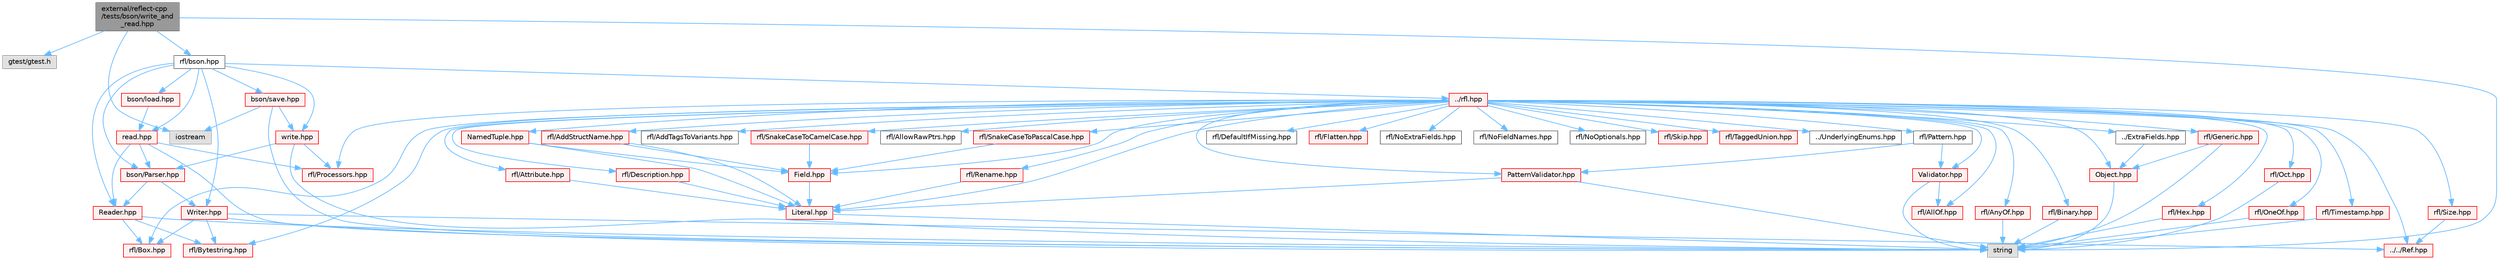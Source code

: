 digraph "external/reflect-cpp/tests/bson/write_and_read.hpp"
{
 // LATEX_PDF_SIZE
  bgcolor="transparent";
  edge [fontname=Helvetica,fontsize=10,labelfontname=Helvetica,labelfontsize=10];
  node [fontname=Helvetica,fontsize=10,shape=box,height=0.2,width=0.4];
  Node1 [id="Node000001",label="external/reflect-cpp\l/tests/bson/write_and\l_read.hpp",height=0.2,width=0.4,color="gray40", fillcolor="grey60", style="filled", fontcolor="black",tooltip=" "];
  Node1 -> Node2 [id="edge1_Node000001_Node000002",color="steelblue1",style="solid",tooltip=" "];
  Node2 [id="Node000002",label="gtest/gtest.h",height=0.2,width=0.4,color="grey60", fillcolor="#E0E0E0", style="filled",tooltip=" "];
  Node1 -> Node3 [id="edge2_Node000001_Node000003",color="steelblue1",style="solid",tooltip=" "];
  Node3 [id="Node000003",label="iostream",height=0.2,width=0.4,color="grey60", fillcolor="#E0E0E0", style="filled",tooltip=" "];
  Node1 -> Node4 [id="edge3_Node000001_Node000004",color="steelblue1",style="solid",tooltip=" "];
  Node4 [id="Node000004",label="rfl/bson.hpp",height=0.2,width=0.4,color="grey40", fillcolor="white", style="filled",URL="$bson_8hpp.html",tooltip=" "];
  Node4 -> Node5 [id="edge4_Node000004_Node000005",color="steelblue1",style="solid",tooltip=" "];
  Node5 [id="Node000005",label="../rfl.hpp",height=0.2,width=0.4,color="red", fillcolor="#FFF0F0", style="filled",URL="$rfl_8hpp.html",tooltip=" "];
  Node5 -> Node6 [id="edge5_Node000005_Node000006",color="steelblue1",style="solid",tooltip=" "];
  Node6 [id="Node000006",label="rfl/AddStructName.hpp",height=0.2,width=0.4,color="red", fillcolor="#FFF0F0", style="filled",URL="$_add_struct_name_8hpp.html",tooltip=" "];
  Node6 -> Node8 [id="edge6_Node000006_Node000008",color="steelblue1",style="solid",tooltip=" "];
  Node8 [id="Node000008",label="Field.hpp",height=0.2,width=0.4,color="red", fillcolor="#FFF0F0", style="filled",URL="$_field_8hpp.html",tooltip=" "];
  Node8 -> Node13 [id="edge7_Node000008_Node000013",color="steelblue1",style="solid",tooltip=" "];
  Node13 [id="Node000013",label="Literal.hpp",height=0.2,width=0.4,color="red", fillcolor="#FFF0F0", style="filled",URL="$_literal_8hpp.html",tooltip=" "];
  Node13 -> Node17 [id="edge8_Node000013_Node000017",color="steelblue1",style="solid",tooltip=" "];
  Node17 [id="Node000017",label="string",height=0.2,width=0.4,color="grey60", fillcolor="#E0E0E0", style="filled",tooltip=" "];
  Node6 -> Node13 [id="edge9_Node000006_Node000013",color="steelblue1",style="solid",tooltip=" "];
  Node5 -> Node56 [id="edge10_Node000005_Node000056",color="steelblue1",style="solid",tooltip=" "];
  Node56 [id="Node000056",label="rfl/AddTagsToVariants.hpp",height=0.2,width=0.4,color="grey40", fillcolor="white", style="filled",URL="$_add_tags_to_variants_8hpp.html",tooltip=" "];
  Node5 -> Node57 [id="edge11_Node000005_Node000057",color="steelblue1",style="solid",tooltip=" "];
  Node57 [id="Node000057",label="rfl/AllOf.hpp",height=0.2,width=0.4,color="red", fillcolor="#FFF0F0", style="filled",URL="$_all_of_8hpp.html",tooltip=" "];
  Node5 -> Node66 [id="edge12_Node000005_Node000066",color="steelblue1",style="solid",tooltip=" "];
  Node66 [id="Node000066",label="rfl/AllowRawPtrs.hpp",height=0.2,width=0.4,color="grey40", fillcolor="white", style="filled",URL="$_allow_raw_ptrs_8hpp.html",tooltip=" "];
  Node5 -> Node67 [id="edge13_Node000005_Node000067",color="steelblue1",style="solid",tooltip=" "];
  Node67 [id="Node000067",label="rfl/AnyOf.hpp",height=0.2,width=0.4,color="red", fillcolor="#FFF0F0", style="filled",URL="$_any_of_8hpp.html",tooltip=" "];
  Node67 -> Node17 [id="edge14_Node000067_Node000017",color="steelblue1",style="solid",tooltip=" "];
  Node5 -> Node69 [id="edge15_Node000005_Node000069",color="steelblue1",style="solid",tooltip=" "];
  Node69 [id="Node000069",label="rfl/Attribute.hpp",height=0.2,width=0.4,color="red", fillcolor="#FFF0F0", style="filled",URL="$_attribute_8hpp.html",tooltip=" "];
  Node69 -> Node13 [id="edge16_Node000069_Node000013",color="steelblue1",style="solid",tooltip=" "];
  Node5 -> Node70 [id="edge17_Node000005_Node000070",color="steelblue1",style="solid",tooltip=" "];
  Node70 [id="Node000070",label="rfl/Binary.hpp",height=0.2,width=0.4,color="red", fillcolor="#FFF0F0", style="filled",URL="$_binary_8hpp.html",tooltip=" "];
  Node70 -> Node17 [id="edge18_Node000070_Node000017",color="steelblue1",style="solid",tooltip=" "];
  Node5 -> Node72 [id="edge19_Node000005_Node000072",color="steelblue1",style="solid",tooltip=" "];
  Node72 [id="Node000072",label="rfl/Box.hpp",height=0.2,width=0.4,color="red", fillcolor="#FFF0F0", style="filled",URL="$_box_8hpp.html",tooltip=" "];
  Node5 -> Node73 [id="edge20_Node000005_Node000073",color="steelblue1",style="solid",tooltip=" "];
  Node73 [id="Node000073",label="rfl/Bytestring.hpp",height=0.2,width=0.4,color="red", fillcolor="#FFF0F0", style="filled",URL="$_bytestring_8hpp.html",tooltip=" "];
  Node5 -> Node74 [id="edge21_Node000005_Node000074",color="steelblue1",style="solid",tooltip=" "];
  Node74 [id="Node000074",label="rfl/DefaultIfMissing.hpp",height=0.2,width=0.4,color="grey40", fillcolor="white", style="filled",URL="$_default_if_missing_8hpp.html",tooltip=" "];
  Node5 -> Node75 [id="edge22_Node000005_Node000075",color="steelblue1",style="solid",tooltip=" "];
  Node75 [id="Node000075",label="rfl/Description.hpp",height=0.2,width=0.4,color="red", fillcolor="#FFF0F0", style="filled",URL="$_description_8hpp.html",tooltip=" "];
  Node75 -> Node13 [id="edge23_Node000075_Node000013",color="steelblue1",style="solid",tooltip=" "];
  Node5 -> Node50 [id="edge24_Node000005_Node000050",color="steelblue1",style="solid",tooltip=" "];
  Node50 [id="Node000050",label="../ExtraFields.hpp",height=0.2,width=0.4,color="grey40", fillcolor="white", style="filled",URL="$_extra_fields_8hpp.html",tooltip=" "];
  Node50 -> Node51 [id="edge25_Node000050_Node000051",color="steelblue1",style="solid",tooltip=" "];
  Node51 [id="Node000051",label="Object.hpp",height=0.2,width=0.4,color="red", fillcolor="#FFF0F0", style="filled",URL="$_object_8hpp.html",tooltip=" "];
  Node51 -> Node17 [id="edge26_Node000051_Node000017",color="steelblue1",style="solid",tooltip=" "];
  Node5 -> Node8 [id="edge27_Node000005_Node000008",color="steelblue1",style="solid",tooltip=" "];
  Node5 -> Node76 [id="edge28_Node000005_Node000076",color="steelblue1",style="solid",tooltip=" "];
  Node76 [id="Node000076",label="rfl/Flatten.hpp",height=0.2,width=0.4,color="red", fillcolor="#FFF0F0", style="filled",URL="$_flatten_8hpp.html",tooltip=" "];
  Node5 -> Node77 [id="edge29_Node000005_Node000077",color="steelblue1",style="solid",tooltip=" "];
  Node77 [id="Node000077",label="rfl/Generic.hpp",height=0.2,width=0.4,color="red", fillcolor="#FFF0F0", style="filled",URL="$_generic_8hpp.html",tooltip=" "];
  Node77 -> Node17 [id="edge30_Node000077_Node000017",color="steelblue1",style="solid",tooltip=" "];
  Node77 -> Node51 [id="edge31_Node000077_Node000051",color="steelblue1",style="solid",tooltip=" "];
  Node5 -> Node79 [id="edge32_Node000005_Node000079",color="steelblue1",style="solid",tooltip=" "];
  Node79 [id="Node000079",label="rfl/Hex.hpp",height=0.2,width=0.4,color="red", fillcolor="#FFF0F0", style="filled",URL="$_hex_8hpp.html",tooltip=" "];
  Node79 -> Node17 [id="edge33_Node000079_Node000017",color="steelblue1",style="solid",tooltip=" "];
  Node5 -> Node13 [id="edge34_Node000005_Node000013",color="steelblue1",style="solid",tooltip=" "];
  Node5 -> Node44 [id="edge35_Node000005_Node000044",color="steelblue1",style="solid",tooltip=" "];
  Node44 [id="Node000044",label="NamedTuple.hpp",height=0.2,width=0.4,color="red", fillcolor="#FFF0F0", style="filled",URL="$_named_tuple_8hpp.html",tooltip=" "];
  Node44 -> Node8 [id="edge36_Node000044_Node000008",color="steelblue1",style="solid",tooltip=" "];
  Node44 -> Node13 [id="edge37_Node000044_Node000013",color="steelblue1",style="solid",tooltip=" "];
  Node5 -> Node80 [id="edge38_Node000005_Node000080",color="steelblue1",style="solid",tooltip=" "];
  Node80 [id="Node000080",label="rfl/NoExtraFields.hpp",height=0.2,width=0.4,color="grey40", fillcolor="white", style="filled",URL="$_no_extra_fields_8hpp.html",tooltip=" "];
  Node5 -> Node81 [id="edge39_Node000005_Node000081",color="steelblue1",style="solid",tooltip=" "];
  Node81 [id="Node000081",label="rfl/NoFieldNames.hpp",height=0.2,width=0.4,color="grey40", fillcolor="white", style="filled",URL="$_no_field_names_8hpp.html",tooltip=" "];
  Node5 -> Node82 [id="edge40_Node000005_Node000082",color="steelblue1",style="solid",tooltip=" "];
  Node82 [id="Node000082",label="rfl/NoOptionals.hpp",height=0.2,width=0.4,color="grey40", fillcolor="white", style="filled",URL="$_no_optionals_8hpp.html",tooltip=" "];
  Node5 -> Node51 [id="edge41_Node000005_Node000051",color="steelblue1",style="solid",tooltip=" "];
  Node5 -> Node83 [id="edge42_Node000005_Node000083",color="steelblue1",style="solid",tooltip=" "];
  Node83 [id="Node000083",label="rfl/Oct.hpp",height=0.2,width=0.4,color="red", fillcolor="#FFF0F0", style="filled",URL="$_oct_8hpp.html",tooltip=" "];
  Node83 -> Node17 [id="edge43_Node000083_Node000017",color="steelblue1",style="solid",tooltip=" "];
  Node5 -> Node85 [id="edge44_Node000005_Node000085",color="steelblue1",style="solid",tooltip=" "];
  Node85 [id="Node000085",label="rfl/OneOf.hpp",height=0.2,width=0.4,color="red", fillcolor="#FFF0F0", style="filled",URL="$_one_of_8hpp.html",tooltip=" "];
  Node85 -> Node17 [id="edge45_Node000085_Node000017",color="steelblue1",style="solid",tooltip=" "];
  Node5 -> Node86 [id="edge46_Node000005_Node000086",color="steelblue1",style="solid",tooltip=" "];
  Node86 [id="Node000086",label="rfl/Pattern.hpp",height=0.2,width=0.4,color="grey40", fillcolor="white", style="filled",URL="$_pattern_8hpp.html",tooltip=" "];
  Node86 -> Node87 [id="edge47_Node000086_Node000087",color="steelblue1",style="solid",tooltip=" "];
  Node87 [id="Node000087",label="PatternValidator.hpp",height=0.2,width=0.4,color="red", fillcolor="#FFF0F0", style="filled",URL="$_pattern_validator_8hpp.html",tooltip=" "];
  Node87 -> Node17 [id="edge48_Node000087_Node000017",color="steelblue1",style="solid",tooltip=" "];
  Node87 -> Node13 [id="edge49_Node000087_Node000013",color="steelblue1",style="solid",tooltip=" "];
  Node86 -> Node91 [id="edge50_Node000086_Node000091",color="steelblue1",style="solid",tooltip=" "];
  Node91 [id="Node000091",label="Validator.hpp",height=0.2,width=0.4,color="red", fillcolor="#FFF0F0", style="filled",URL="$_validator_8hpp.html",tooltip=" "];
  Node91 -> Node17 [id="edge51_Node000091_Node000017",color="steelblue1",style="solid",tooltip=" "];
  Node91 -> Node57 [id="edge52_Node000091_Node000057",color="steelblue1",style="solid",tooltip=" "];
  Node5 -> Node87 [id="edge53_Node000005_Node000087",color="steelblue1",style="solid",tooltip=" "];
  Node5 -> Node93 [id="edge54_Node000005_Node000093",color="steelblue1",style="solid",tooltip=" "];
  Node93 [id="Node000093",label="rfl/Processors.hpp",height=0.2,width=0.4,color="red", fillcolor="#FFF0F0", style="filled",URL="$_processors_8hpp.html",tooltip=" "];
  Node5 -> Node60 [id="edge55_Node000005_Node000060",color="steelblue1",style="solid",tooltip=" "];
  Node60 [id="Node000060",label="../../Ref.hpp",height=0.2,width=0.4,color="red", fillcolor="#FFF0F0", style="filled",URL="$_ref_8hpp.html",tooltip=" "];
  Node5 -> Node102 [id="edge56_Node000005_Node000102",color="steelblue1",style="solid",tooltip=" "];
  Node102 [id="Node000102",label="rfl/Rename.hpp",height=0.2,width=0.4,color="red", fillcolor="#FFF0F0", style="filled",URL="$_rename_8hpp.html",tooltip=" "];
  Node102 -> Node13 [id="edge57_Node000102_Node000013",color="steelblue1",style="solid",tooltip=" "];
  Node5 -> Node103 [id="edge58_Node000005_Node000103",color="steelblue1",style="solid",tooltip=" "];
  Node103 [id="Node000103",label="rfl/Size.hpp",height=0.2,width=0.4,color="red", fillcolor="#FFF0F0", style="filled",URL="$_size_8hpp.html",tooltip=" "];
  Node103 -> Node60 [id="edge59_Node000103_Node000060",color="steelblue1",style="solid",tooltip=" "];
  Node5 -> Node104 [id="edge60_Node000005_Node000104",color="steelblue1",style="solid",tooltip=" "];
  Node104 [id="Node000104",label="rfl/Skip.hpp",height=0.2,width=0.4,color="red", fillcolor="#FFF0F0", style="filled",URL="$_skip_8hpp.html",tooltip=" "];
  Node5 -> Node106 [id="edge61_Node000005_Node000106",color="steelblue1",style="solid",tooltip=" "];
  Node106 [id="Node000106",label="rfl/SnakeCaseToCamelCase.hpp",height=0.2,width=0.4,color="red", fillcolor="#FFF0F0", style="filled",URL="$_snake_case_to_camel_case_8hpp.html",tooltip=" "];
  Node106 -> Node8 [id="edge62_Node000106_Node000008",color="steelblue1",style="solid",tooltip=" "];
  Node5 -> Node109 [id="edge63_Node000005_Node000109",color="steelblue1",style="solid",tooltip=" "];
  Node109 [id="Node000109",label="rfl/SnakeCaseToPascalCase.hpp",height=0.2,width=0.4,color="red", fillcolor="#FFF0F0", style="filled",URL="$_snake_case_to_pascal_case_8hpp.html",tooltip=" "];
  Node109 -> Node8 [id="edge64_Node000109_Node000008",color="steelblue1",style="solid",tooltip=" "];
  Node5 -> Node110 [id="edge65_Node000005_Node000110",color="steelblue1",style="solid",tooltip=" "];
  Node110 [id="Node000110",label="rfl/TaggedUnion.hpp",height=0.2,width=0.4,color="red", fillcolor="#FFF0F0", style="filled",URL="$_tagged_union_8hpp.html",tooltip=" "];
  Node5 -> Node152 [id="edge66_Node000005_Node000152",color="steelblue1",style="solid",tooltip=" "];
  Node152 [id="Node000152",label="rfl/Timestamp.hpp",height=0.2,width=0.4,color="red", fillcolor="#FFF0F0", style="filled",URL="$_timestamp_8hpp.html",tooltip=" "];
  Node152 -> Node17 [id="edge67_Node000152_Node000017",color="steelblue1",style="solid",tooltip=" "];
  Node5 -> Node101 [id="edge68_Node000005_Node000101",color="steelblue1",style="solid",tooltip=" "];
  Node101 [id="Node000101",label="../UnderlyingEnums.hpp",height=0.2,width=0.4,color="grey40", fillcolor="white", style="filled",URL="$_underlying_enums_8hpp.html",tooltip=" "];
  Node5 -> Node91 [id="edge69_Node000005_Node000091",color="steelblue1",style="solid",tooltip=" "];
  Node4 -> Node298 [id="edge70_Node000004_Node000298",color="steelblue1",style="solid",tooltip=" "];
  Node298 [id="Node000298",label="bson/Parser.hpp",height=0.2,width=0.4,color="red", fillcolor="#FFF0F0", style="filled",URL="$bson_2_parser_8hpp.html",tooltip=" "];
  Node298 -> Node300 [id="edge71_Node000298_Node000300",color="steelblue1",style="solid",tooltip=" "];
  Node300 [id="Node000300",label="Reader.hpp",height=0.2,width=0.4,color="red", fillcolor="#FFF0F0", style="filled",URL="$bson_2_reader_8hpp.html",tooltip=" "];
  Node300 -> Node17 [id="edge72_Node000300_Node000017",color="steelblue1",style="solid",tooltip=" "];
  Node300 -> Node72 [id="edge73_Node000300_Node000072",color="steelblue1",style="solid",tooltip=" "];
  Node300 -> Node73 [id="edge74_Node000300_Node000073",color="steelblue1",style="solid",tooltip=" "];
  Node298 -> Node301 [id="edge75_Node000298_Node000301",color="steelblue1",style="solid",tooltip=" "];
  Node301 [id="Node000301",label="Writer.hpp",height=0.2,width=0.4,color="red", fillcolor="#FFF0F0", style="filled",URL="$bson_2_writer_8hpp.html",tooltip=" "];
  Node301 -> Node17 [id="edge76_Node000301_Node000017",color="steelblue1",style="solid",tooltip=" "];
  Node301 -> Node72 [id="edge77_Node000301_Node000072",color="steelblue1",style="solid",tooltip=" "];
  Node301 -> Node73 [id="edge78_Node000301_Node000073",color="steelblue1",style="solid",tooltip=" "];
  Node301 -> Node60 [id="edge79_Node000301_Node000060",color="steelblue1",style="solid",tooltip=" "];
  Node4 -> Node300 [id="edge80_Node000004_Node000300",color="steelblue1",style="solid",tooltip=" "];
  Node4 -> Node301 [id="edge81_Node000004_Node000301",color="steelblue1",style="solid",tooltip=" "];
  Node4 -> Node302 [id="edge82_Node000004_Node000302",color="steelblue1",style="solid",tooltip=" "];
  Node302 [id="Node000302",label="bson/load.hpp",height=0.2,width=0.4,color="red", fillcolor="#FFF0F0", style="filled",URL="$bson_2load_8hpp.html",tooltip=" "];
  Node302 -> Node305 [id="edge83_Node000302_Node000305",color="steelblue1",style="solid",tooltip=" "];
  Node305 [id="Node000305",label="read.hpp",height=0.2,width=0.4,color="red", fillcolor="#FFF0F0", style="filled",URL="$bson_2read_8hpp.html",tooltip=" "];
  Node305 -> Node17 [id="edge84_Node000305_Node000017",color="steelblue1",style="solid",tooltip=" "];
  Node305 -> Node93 [id="edge85_Node000305_Node000093",color="steelblue1",style="solid",tooltip=" "];
  Node305 -> Node298 [id="edge86_Node000305_Node000298",color="steelblue1",style="solid",tooltip=" "];
  Node305 -> Node300 [id="edge87_Node000305_Node000300",color="steelblue1",style="solid",tooltip=" "];
  Node4 -> Node305 [id="edge88_Node000004_Node000305",color="steelblue1",style="solid",tooltip=" "];
  Node4 -> Node306 [id="edge89_Node000004_Node000306",color="steelblue1",style="solid",tooltip=" "];
  Node306 [id="Node000306",label="bson/save.hpp",height=0.2,width=0.4,color="red", fillcolor="#FFF0F0", style="filled",URL="$bson_2save_8hpp.html",tooltip=" "];
  Node306 -> Node3 [id="edge90_Node000306_Node000003",color="steelblue1",style="solid",tooltip=" "];
  Node306 -> Node17 [id="edge91_Node000306_Node000017",color="steelblue1",style="solid",tooltip=" "];
  Node306 -> Node308 [id="edge92_Node000306_Node000308",color="steelblue1",style="solid",tooltip=" "];
  Node308 [id="Node000308",label="write.hpp",height=0.2,width=0.4,color="red", fillcolor="#FFF0F0", style="filled",URL="$bson_2write_8hpp.html",tooltip=" "];
  Node308 -> Node17 [id="edge93_Node000308_Node000017",color="steelblue1",style="solid",tooltip=" "];
  Node308 -> Node93 [id="edge94_Node000308_Node000093",color="steelblue1",style="solid",tooltip=" "];
  Node308 -> Node298 [id="edge95_Node000308_Node000298",color="steelblue1",style="solid",tooltip=" "];
  Node4 -> Node308 [id="edge96_Node000004_Node000308",color="steelblue1",style="solid",tooltip=" "];
  Node1 -> Node17 [id="edge97_Node000001_Node000017",color="steelblue1",style="solid",tooltip=" "];
}
